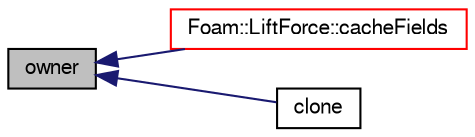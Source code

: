 digraph "owner"
{
  bgcolor="transparent";
  edge [fontname="FreeSans",fontsize="10",labelfontname="FreeSans",labelfontsize="10"];
  node [fontname="FreeSans",fontsize="10",shape=record];
  rankdir="LR";
  Node174 [label="owner",height=0.2,width=0.4,color="black", fillcolor="grey75", style="filled", fontcolor="black"];
  Node174 -> Node175 [dir="back",color="midnightblue",fontsize="10",style="solid",fontname="FreeSans"];
  Node175 [label="Foam::LiftForce::cacheFields",height=0.2,width=0.4,color="red",URL="$a24134.html#a6005414ac27ae3e0b5a783ba216c1906",tooltip="Cache fields. "];
  Node174 -> Node177 [dir="back",color="midnightblue",fontsize="10",style="solid",fontname="FreeSans"];
  Node177 [label="clone",height=0.2,width=0.4,color="black",URL="$a24154.html#ac7eaa8b220cc46ce90a03b7fc312138e",tooltip="Construct and return a clone. "];
}
